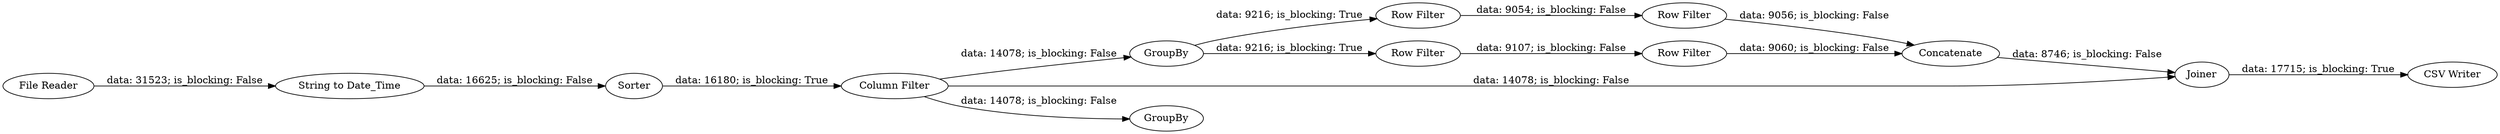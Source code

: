 digraph {
	"-6562911000267831870_32" [label="String to Date_Time"]
	"-6562911000267831870_26" [label="Row Filter"]
	"-6562911000267831870_31" [label="CSV Writer"]
	"-6562911000267831870_21" [label=GroupBy]
	"-6562911000267831870_30" [label=Concatenate]
	"-6562911000267831870_3" [label="File Reader"]
	"-6562911000267831870_24" [label=Sorter]
	"-6562911000267831870_4" [label="Column Filter"]
	"-6562911000267831870_29" [label="Row Filter"]
	"-6562911000267831870_25" [label=Joiner]
	"-6562911000267831870_22" [label=GroupBy]
	"-6562911000267831870_28" [label="Row Filter"]
	"-6562911000267831870_27" [label="Row Filter"]
	"-6562911000267831870_28" -> "-6562911000267831870_26" [label="data: 9107; is_blocking: False"]
	"-6562911000267831870_30" -> "-6562911000267831870_25" [label="data: 8746; is_blocking: False"]
	"-6562911000267831870_21" -> "-6562911000267831870_28" [label="data: 9216; is_blocking: True"]
	"-6562911000267831870_3" -> "-6562911000267831870_32" [label="data: 31523; is_blocking: False"]
	"-6562911000267831870_32" -> "-6562911000267831870_24" [label="data: 16625; is_blocking: False"]
	"-6562911000267831870_29" -> "-6562911000267831870_27" [label="data: 9054; is_blocking: False"]
	"-6562911000267831870_4" -> "-6562911000267831870_22" [label="data: 14078; is_blocking: False"]
	"-6562911000267831870_27" -> "-6562911000267831870_30" [label="data: 9056; is_blocking: False"]
	"-6562911000267831870_26" -> "-6562911000267831870_30" [label="data: 9060; is_blocking: False"]
	"-6562911000267831870_25" -> "-6562911000267831870_31" [label="data: 17715; is_blocking: True"]
	"-6562911000267831870_24" -> "-6562911000267831870_4" [label="data: 16180; is_blocking: True"]
	"-6562911000267831870_21" -> "-6562911000267831870_29" [label="data: 9216; is_blocking: True"]
	"-6562911000267831870_4" -> "-6562911000267831870_25" [label="data: 14078; is_blocking: False"]
	"-6562911000267831870_4" -> "-6562911000267831870_21" [label="data: 14078; is_blocking: False"]
	rankdir=LR
}
